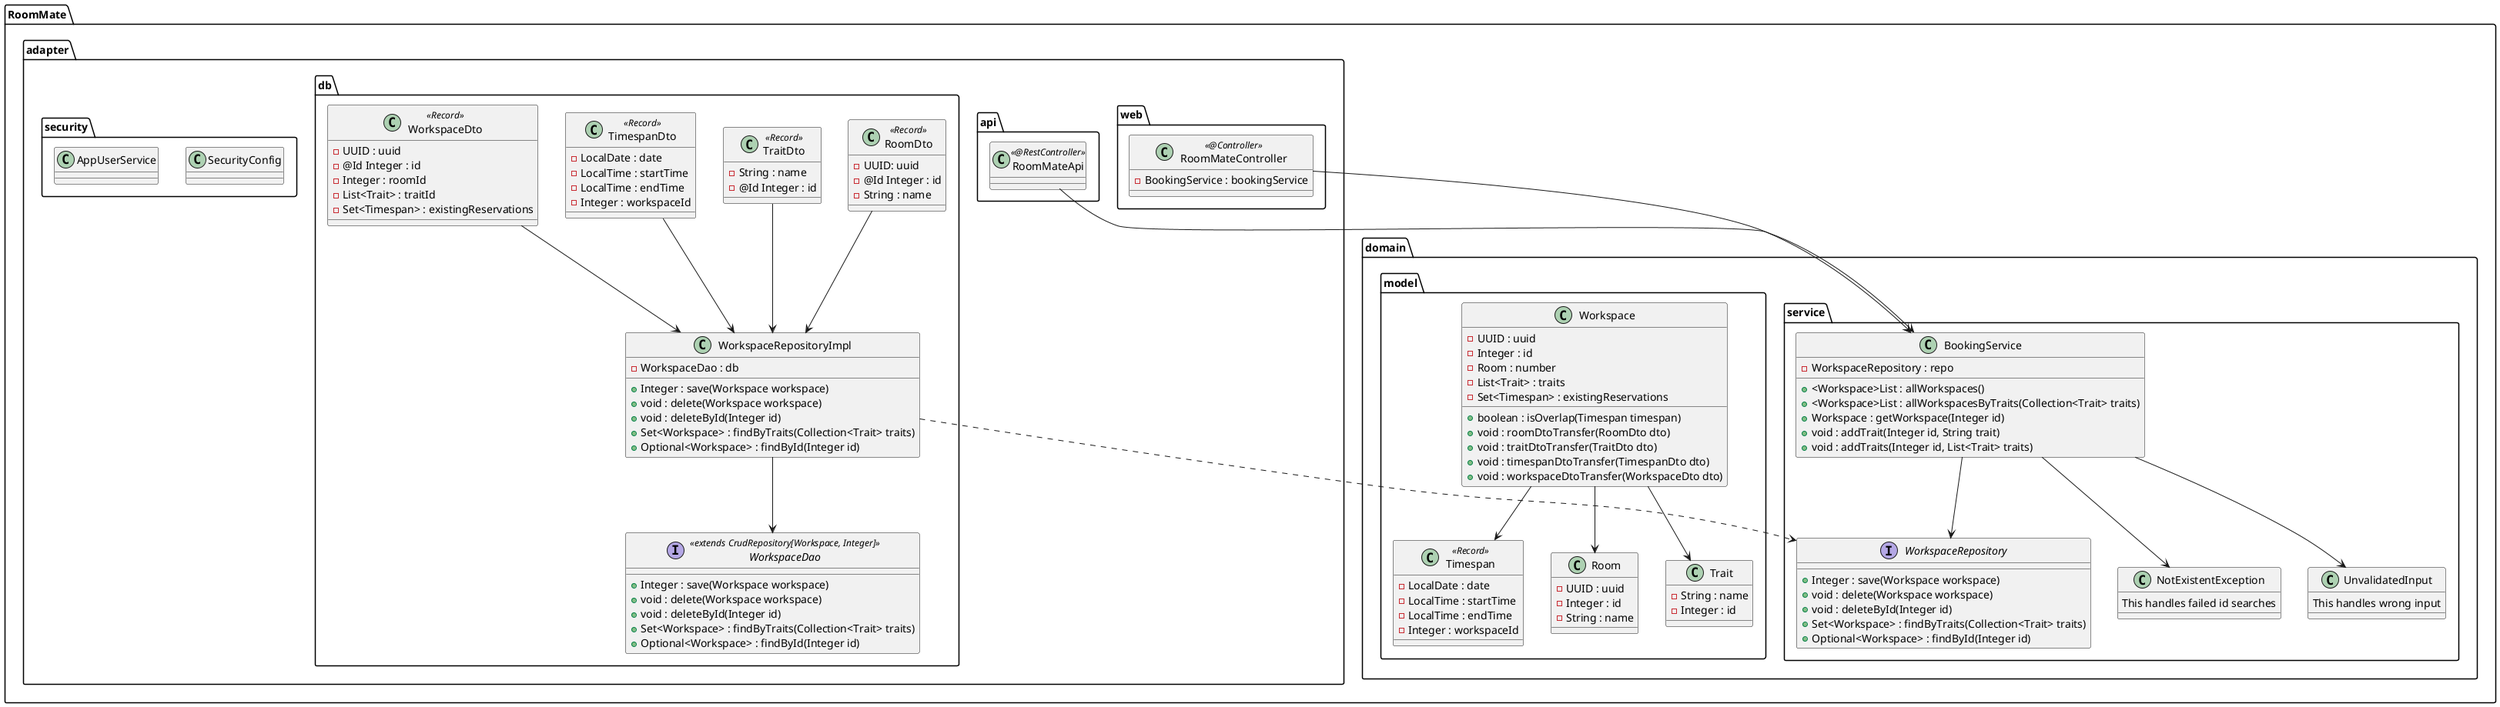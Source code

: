 @startuml
'https://plantuml.com/class-diagram

package RoomMate{


package adapter{

    package web{

        class RoomMateController << @Controller >>{
            - BookingService : bookingService
        }

    }

    package db{

        class WorkspaceRepositoryImpl{
            - WorkspaceDao : db
            + Integer : save(Workspace workspace)
            + void : delete(Workspace workspace)
            + void : deleteById(Integer id)
            + Set<Workspace> : findByTraits(Collection<Trait> traits)
            + Optional<Workspace> : findById(Integer id)
        }
        interface WorkspaceDao << extends CrudRepository[Workspace, Integer] >>{
            + Integer : save(Workspace workspace)
            + void : delete(Workspace workspace)
            + void : deleteById(Integer id)
            + Set<Workspace> : findByTraits(Collection<Trait> traits)
            + Optional<Workspace> : findById(Integer id)
        }
        class RoomDto << Record >> {
            - UUID: uuid
            - @Id Integer : id
            - String : name
        }
        class TraitDto << Record >> {
            - String : name
            - @Id Integer : id
        }
        class TimespanDto << Record >> {
            - LocalDate : date
            - LocalTime : startTime
            - LocalTime : endTime
            - Integer : workspaceId
        }
        class WorkspaceDto << Record >> {
            - UUID : uuid
            - @Id Integer : id
            - Integer : roomId
            - List<Trait> : traitId
            - Set<Timespan> : existingReservations
        }

    }

    package api{

        class RoomMateApi << @RestController >>{}

    }

    package security{

        class SecurityConfig{}
        class AppUserService{}

    }

}

package domain{

    package service{

        interface WorkspaceRepository{
            + Integer : save(Workspace workspace)
            + void : delete(Workspace workspace)
            + void : deleteById(Integer id)
            + Set<Workspace> : findByTraits(Collection<Trait> traits)
            + Optional<Workspace> : findById(Integer id)
        }
        class BookingService{
            - WorkspaceRepository : repo
            + <Workspace>List : allWorkspaces()
            + <Workspace>List : allWorkspacesByTraits(Collection<Trait> traits)
            + Workspace : getWorkspace(Integer id)
            + void : addTrait(Integer id, String trait)
            + void : addTraits(Integer id, List<Trait> traits)
        }
        class NotExistentException{
            This handles failed id searches
        }
        class UnvalidatedInput{
            This handles wrong input
        }

    }

    package model{

        class Room{
            - UUID : uuid
            - Integer : id
            - String : name
        }
        class Trait{
            - String : name
            - Integer : id
        }
        class Timespan << Record >> {
            - LocalDate : date
            - LocalTime : startTime
            - LocalTime : endTime
            - Integer : workspaceId
        }
        class Workspace{
            - UUID : uuid
            - Integer : id
            - Room : number
            - List<Trait> : traits
            - Set<Timespan> : existingReservations
            + boolean : isOverlap(Timespan timespan)
            + void : roomDtoTransfer(RoomDto dto)
            + void : traitDtoTransfer(TraitDto dto)
            + void : timespanDtoTransfer(TimespanDto dto)
            + void : workspaceDtoTransfer(WorkspaceDto dto)
        }

    }

}

'Adapter - api
RoomMateApi --> BookingService

'Adapter - web
RoomMateController --> BookingService

'Adapter - db
WorkspaceRepositoryImpl ..> WorkspaceRepository
WorkspaceRepositoryImpl --> WorkspaceDao

RoomDto --> WorkspaceRepositoryImpl
TraitDto --> WorkspaceRepositoryImpl
TimespanDto --> WorkspaceRepositoryImpl
WorkspaceDto --> WorkspaceRepositoryImpl

'Domain - Application Service
BookingService --> WorkspaceRepository
BookingService --> NotExistentException
BookingService --> UnvalidatedInput

'Domain - Model
Workspace --> Room
Workspace --> Trait
Workspace --> Timespan

}

@enduml